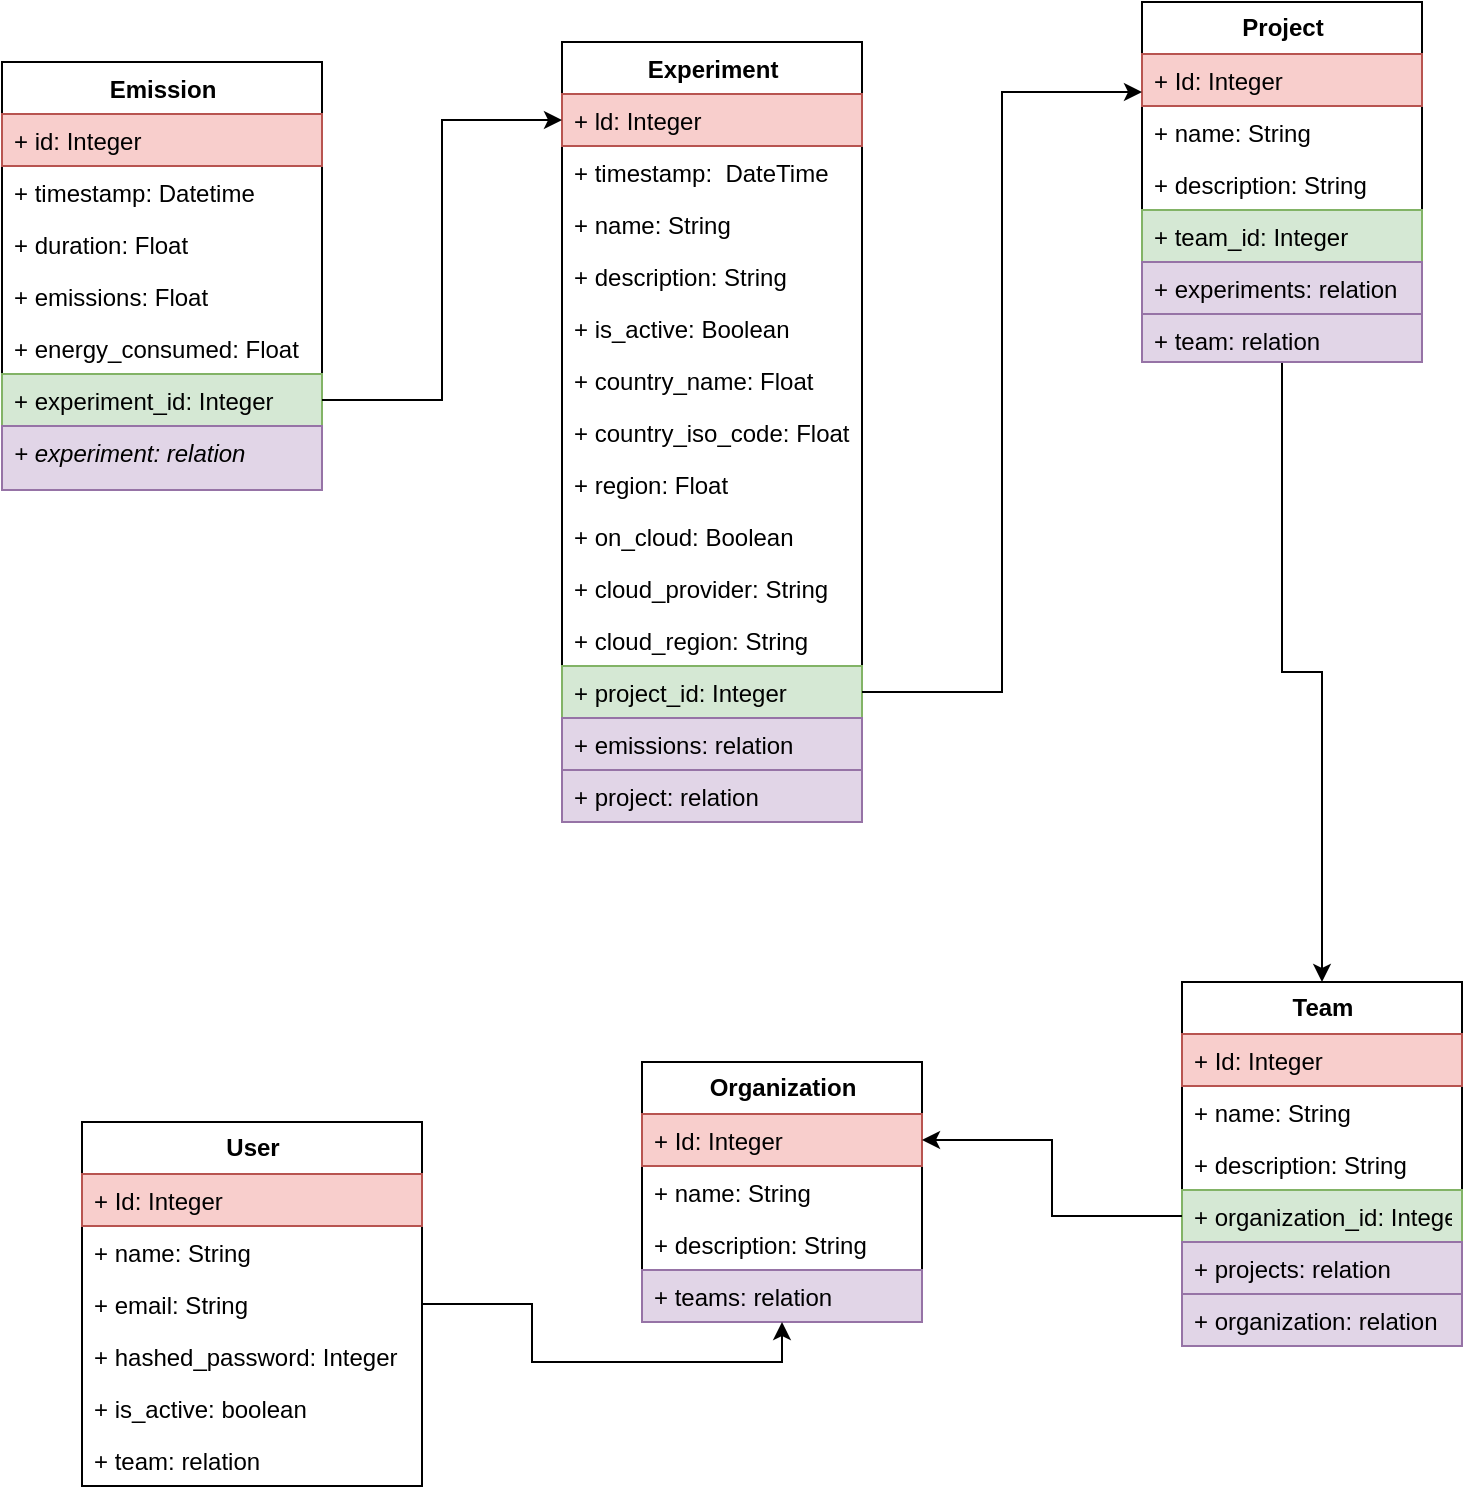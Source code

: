 <mxfile version="14.6.9" type="device"><diagram id="ZF9dBY1xE4l0ZSfZYv4U" name="Page-1"><mxGraphModel dx="830" dy="865" grid="1" gridSize="10" guides="1" tooltips="1" connect="1" arrows="1" fold="1" page="1" pageScale="1" pageWidth="827" pageHeight="1169" math="0" shadow="0"><root><mxCell id="0"/><mxCell id="1" parent="0"/><mxCell id="iTJgfSc6YpJaXkmjZbrg-55" value="Emission" style="swimlane;fontStyle=1;align=center;verticalAlign=top;childLayout=stackLayout;horizontal=1;startSize=26;horizontalStack=0;resizeParent=1;resizeParentMax=0;resizeLast=0;collapsible=1;marginBottom=0;html=1;" parent="1" vertex="1"><mxGeometry x="40" y="160" width="160" height="214" as="geometry"/></mxCell><mxCell id="iTJgfSc6YpJaXkmjZbrg-71" value="+ id: Integer&#xa;" style="text;strokeColor=#b85450;fillColor=#f8cecc;align=left;verticalAlign=top;spacingLeft=4;spacingRight=4;overflow=hidden;rotatable=0;points=[[0,0.5],[1,0.5]];portConstraint=eastwest;" parent="iTJgfSc6YpJaXkmjZbrg-55" vertex="1"><mxGeometry y="26" width="160" height="26" as="geometry"/></mxCell><mxCell id="iTJgfSc6YpJaXkmjZbrg-72" value="+ timestamp: Datetime&#xa;" style="text;strokeColor=none;fillColor=none;align=left;verticalAlign=top;spacingLeft=4;spacingRight=4;overflow=hidden;rotatable=0;points=[[0,0.5],[1,0.5]];portConstraint=eastwest;" parent="iTJgfSc6YpJaXkmjZbrg-55" vertex="1"><mxGeometry y="52" width="160" height="26" as="geometry"/></mxCell><mxCell id="iTJgfSc6YpJaXkmjZbrg-73" value="+ duration: Float&#xa;" style="text;strokeColor=none;fillColor=none;align=left;verticalAlign=top;spacingLeft=4;spacingRight=4;overflow=hidden;rotatable=0;points=[[0,0.5],[1,0.5]];portConstraint=eastwest;" parent="iTJgfSc6YpJaXkmjZbrg-55" vertex="1"><mxGeometry y="78" width="160" height="26" as="geometry"/></mxCell><mxCell id="iTJgfSc6YpJaXkmjZbrg-75" value="+ emissions: Float&#xa;" style="text;strokeColor=none;fillColor=none;align=left;verticalAlign=top;spacingLeft=4;spacingRight=4;overflow=hidden;rotatable=0;points=[[0,0.5],[1,0.5]];portConstraint=eastwest;" parent="iTJgfSc6YpJaXkmjZbrg-55" vertex="1"><mxGeometry y="104" width="160" height="26" as="geometry"/></mxCell><mxCell id="iTJgfSc6YpJaXkmjZbrg-76" value="+ energy_consumed: Float&#xa;" style="text;strokeColor=none;fillColor=none;align=left;verticalAlign=top;spacingLeft=4;spacingRight=4;overflow=hidden;rotatable=0;points=[[0,0.5],[1,0.5]];portConstraint=eastwest;" parent="iTJgfSc6YpJaXkmjZbrg-55" vertex="1"><mxGeometry y="130" width="160" height="26" as="geometry"/></mxCell><mxCell id="iTJgfSc6YpJaXkmjZbrg-82" value="+ experiment_id: Integer&#xa;" style="text;strokeColor=#82b366;fillColor=#d5e8d4;align=left;verticalAlign=top;spacingLeft=4;spacingRight=4;overflow=hidden;rotatable=0;points=[[0,0.5],[1,0.5]];portConstraint=eastwest;" parent="iTJgfSc6YpJaXkmjZbrg-55" vertex="1"><mxGeometry y="156" width="160" height="26" as="geometry"/></mxCell><mxCell id="iTJgfSc6YpJaXkmjZbrg-56" value="+ experiment: relation&#xa;" style="text;strokeColor=#9673a6;fillColor=#e1d5e7;align=left;verticalAlign=top;spacingLeft=4;spacingRight=4;overflow=hidden;rotatable=0;points=[[0,0.5],[1,0.5]];portConstraint=eastwest;fontStyle=2" parent="iTJgfSc6YpJaXkmjZbrg-55" vertex="1"><mxGeometry y="182" width="160" height="32" as="geometry"/></mxCell><mxCell id="iTJgfSc6YpJaXkmjZbrg-59" value="Experiment" style="swimlane;fontStyle=1;align=center;verticalAlign=top;childLayout=stackLayout;horizontal=1;startSize=26;horizontalStack=0;resizeParent=1;resizeParentMax=0;resizeLast=0;collapsible=1;marginBottom=0;html=1;" parent="1" vertex="1"><mxGeometry x="320" y="150" width="150" height="390" as="geometry"><mxRectangle x="320" y="227" width="100" height="26" as="alternateBounds"/></mxGeometry></mxCell><mxCell id="iTJgfSc6YpJaXkmjZbrg-83" value="+ ld: Integer" style="text;strokeColor=#b85450;fillColor=#f8cecc;align=left;verticalAlign=top;spacingLeft=4;spacingRight=4;overflow=hidden;rotatable=0;points=[[0,0.5],[1,0.5]];portConstraint=eastwest;" parent="iTJgfSc6YpJaXkmjZbrg-59" vertex="1"><mxGeometry y="26" width="150" height="26" as="geometry"/></mxCell><mxCell id="iTJgfSc6YpJaXkmjZbrg-84" value="+ timestamp:  DateTime" style="text;strokeColor=none;fillColor=none;align=left;verticalAlign=top;spacingLeft=4;spacingRight=4;overflow=hidden;rotatable=0;points=[[0,0.5],[1,0.5]];portConstraint=eastwest;" parent="iTJgfSc6YpJaXkmjZbrg-59" vertex="1"><mxGeometry y="52" width="150" height="26" as="geometry"/></mxCell><mxCell id="iTJgfSc6YpJaXkmjZbrg-85" value="+ name: String" style="text;strokeColor=none;fillColor=none;align=left;verticalAlign=top;spacingLeft=4;spacingRight=4;overflow=hidden;rotatable=0;points=[[0,0.5],[1,0.5]];portConstraint=eastwest;" parent="iTJgfSc6YpJaXkmjZbrg-59" vertex="1"><mxGeometry y="78" width="150" height="26" as="geometry"/></mxCell><mxCell id="iTJgfSc6YpJaXkmjZbrg-86" value="+ description: String" style="text;strokeColor=none;fillColor=none;align=left;verticalAlign=top;spacingLeft=4;spacingRight=4;overflow=hidden;rotatable=0;points=[[0,0.5],[1,0.5]];portConstraint=eastwest;" parent="iTJgfSc6YpJaXkmjZbrg-59" vertex="1"><mxGeometry y="104" width="150" height="26" as="geometry"/></mxCell><mxCell id="iTJgfSc6YpJaXkmjZbrg-87" value="+ is_active: Boolean" style="text;strokeColor=none;fillColor=none;align=left;verticalAlign=top;spacingLeft=4;spacingRight=4;overflow=hidden;rotatable=0;points=[[0,0.5],[1,0.5]];portConstraint=eastwest;" parent="iTJgfSc6YpJaXkmjZbrg-59" vertex="1"><mxGeometry y="130" width="150" height="26" as="geometry"/></mxCell><mxCell id="EQhQBkvStPHsPoZIv05L-4" value="+ country_name: Float" style="text;strokeColor=none;fillColor=none;align=left;verticalAlign=top;spacingLeft=4;spacingRight=4;overflow=hidden;rotatable=0;points=[[0,0.5],[1,0.5]];portConstraint=eastwest;" vertex="1" parent="iTJgfSc6YpJaXkmjZbrg-59"><mxGeometry y="156" width="150" height="26" as="geometry"/></mxCell><mxCell id="EQhQBkvStPHsPoZIv05L-5" value="+ country_iso_code: Float" style="text;strokeColor=none;fillColor=none;align=left;verticalAlign=top;spacingLeft=4;spacingRight=4;overflow=hidden;rotatable=0;points=[[0,0.5],[1,0.5]];portConstraint=eastwest;" vertex="1" parent="iTJgfSc6YpJaXkmjZbrg-59"><mxGeometry y="182" width="150" height="26" as="geometry"/></mxCell><mxCell id="EQhQBkvStPHsPoZIv05L-6" value="+ region: Float" style="text;strokeColor=none;fillColor=none;align=left;verticalAlign=top;spacingLeft=4;spacingRight=4;overflow=hidden;rotatable=0;points=[[0,0.5],[1,0.5]];portConstraint=eastwest;" vertex="1" parent="iTJgfSc6YpJaXkmjZbrg-59"><mxGeometry y="208" width="150" height="26" as="geometry"/></mxCell><mxCell id="EQhQBkvStPHsPoZIv05L-1" value="+ on_cloud: Boolean" style="text;strokeColor=none;fillColor=none;align=left;verticalAlign=top;spacingLeft=4;spacingRight=4;overflow=hidden;rotatable=0;points=[[0,0.5],[1,0.5]];portConstraint=eastwest;" vertex="1" parent="iTJgfSc6YpJaXkmjZbrg-59"><mxGeometry y="234" width="150" height="26" as="geometry"/></mxCell><mxCell id="EQhQBkvStPHsPoZIv05L-2" value="+ cloud_provider: String" style="text;strokeColor=none;fillColor=none;align=left;verticalAlign=top;spacingLeft=4;spacingRight=4;overflow=hidden;rotatable=0;points=[[0,0.5],[1,0.5]];portConstraint=eastwest;" vertex="1" parent="iTJgfSc6YpJaXkmjZbrg-59"><mxGeometry y="260" width="150" height="26" as="geometry"/></mxCell><mxCell id="EQhQBkvStPHsPoZIv05L-3" value="+ cloud_region: String" style="text;strokeColor=none;fillColor=none;align=left;verticalAlign=top;spacingLeft=4;spacingRight=4;overflow=hidden;rotatable=0;points=[[0,0.5],[1,0.5]];portConstraint=eastwest;" vertex="1" parent="iTJgfSc6YpJaXkmjZbrg-59"><mxGeometry y="286" width="150" height="26" as="geometry"/></mxCell><mxCell id="iTJgfSc6YpJaXkmjZbrg-88" value="+ project_id: Integer" style="text;strokeColor=#82b366;fillColor=#d5e8d4;align=left;verticalAlign=top;spacingLeft=4;spacingRight=4;overflow=hidden;rotatable=0;points=[[0,0.5],[1,0.5]];portConstraint=eastwest;" parent="iTJgfSc6YpJaXkmjZbrg-59" vertex="1"><mxGeometry y="312" width="150" height="26" as="geometry"/></mxCell><mxCell id="iTJgfSc6YpJaXkmjZbrg-89" value="+ emissions: relation" style="text;strokeColor=#9673a6;fillColor=#e1d5e7;align=left;verticalAlign=top;spacingLeft=4;spacingRight=4;overflow=hidden;rotatable=0;points=[[0,0.5],[1,0.5]];portConstraint=eastwest;" parent="iTJgfSc6YpJaXkmjZbrg-59" vertex="1"><mxGeometry y="338" width="150" height="26" as="geometry"/></mxCell><mxCell id="iTJgfSc6YpJaXkmjZbrg-60" value="+ project: relation" style="text;strokeColor=#9673a6;fillColor=#e1d5e7;align=left;verticalAlign=top;spacingLeft=4;spacingRight=4;overflow=hidden;rotatable=0;points=[[0,0.5],[1,0.5]];portConstraint=eastwest;" parent="iTJgfSc6YpJaXkmjZbrg-59" vertex="1"><mxGeometry y="364" width="150" height="26" as="geometry"/></mxCell><mxCell id="EQhQBkvStPHsPoZIv05L-8" style="edgeStyle=orthogonalEdgeStyle;rounded=0;orthogonalLoop=1;jettySize=auto;html=1;" edge="1" parent="1" source="iTJgfSc6YpJaXkmjZbrg-95" target="iTJgfSc6YpJaXkmjZbrg-126"><mxGeometry relative="1" as="geometry"/></mxCell><mxCell id="iTJgfSc6YpJaXkmjZbrg-95" value="&lt;b&gt;Project&lt;/b&gt;" style="swimlane;fontStyle=0;childLayout=stackLayout;horizontal=1;startSize=26;fillColor=none;horizontalStack=0;resizeParent=1;resizeParentMax=0;resizeLast=0;collapsible=1;marginBottom=0;html=1;" parent="1" vertex="1"><mxGeometry x="610" y="130" width="140" height="180" as="geometry"><mxRectangle x="620" y="240" width="90" height="26" as="alternateBounds"/></mxGeometry></mxCell><mxCell id="iTJgfSc6YpJaXkmjZbrg-96" value="+ Id: Integer" style="text;strokeColor=#b85450;fillColor=#f8cecc;align=left;verticalAlign=top;spacingLeft=4;spacingRight=4;overflow=hidden;rotatable=0;points=[[0,0.5],[1,0.5]];portConstraint=eastwest;" parent="iTJgfSc6YpJaXkmjZbrg-95" vertex="1"><mxGeometry y="26" width="140" height="26" as="geometry"/></mxCell><mxCell id="iTJgfSc6YpJaXkmjZbrg-97" value="+ name: String" style="text;strokeColor=none;fillColor=none;align=left;verticalAlign=top;spacingLeft=4;spacingRight=4;overflow=hidden;rotatable=0;points=[[0,0.5],[1,0.5]];portConstraint=eastwest;" parent="iTJgfSc6YpJaXkmjZbrg-95" vertex="1"><mxGeometry y="52" width="140" height="26" as="geometry"/></mxCell><mxCell id="iTJgfSc6YpJaXkmjZbrg-100" value="+ description: String" style="text;strokeColor=none;fillColor=none;align=left;verticalAlign=top;spacingLeft=4;spacingRight=4;overflow=hidden;rotatable=0;points=[[0,0.5],[1,0.5]];portConstraint=eastwest;" parent="iTJgfSc6YpJaXkmjZbrg-95" vertex="1"><mxGeometry y="78" width="140" height="26" as="geometry"/></mxCell><mxCell id="iTJgfSc6YpJaXkmjZbrg-99" value="+ team_id: Integer" style="text;strokeColor=#82b366;fillColor=#d5e8d4;align=left;verticalAlign=top;spacingLeft=4;spacingRight=4;overflow=hidden;rotatable=0;points=[[0,0.5],[1,0.5]];portConstraint=eastwest;" parent="iTJgfSc6YpJaXkmjZbrg-95" vertex="1"><mxGeometry y="104" width="140" height="26" as="geometry"/></mxCell><mxCell id="iTJgfSc6YpJaXkmjZbrg-125" value="+ experiments: relation" style="text;strokeColor=#9673a6;fillColor=#e1d5e7;align=left;verticalAlign=top;spacingLeft=4;spacingRight=4;overflow=hidden;rotatable=0;points=[[0,0.5],[1,0.5]];portConstraint=eastwest;" parent="iTJgfSc6YpJaXkmjZbrg-95" vertex="1"><mxGeometry y="130" width="140" height="26" as="geometry"/></mxCell><mxCell id="iTJgfSc6YpJaXkmjZbrg-98" value="+ team: relation" style="text;strokeColor=#9673a6;fillColor=#e1d5e7;align=left;verticalAlign=top;spacingLeft=4;spacingRight=4;overflow=hidden;rotatable=0;points=[[0,0.5],[1,0.5]];portConstraint=eastwest;" parent="iTJgfSc6YpJaXkmjZbrg-95" vertex="1"><mxGeometry y="156" width="140" height="24" as="geometry"/></mxCell><mxCell id="iTJgfSc6YpJaXkmjZbrg-126" value="&lt;b&gt;Team&lt;/b&gt;" style="swimlane;fontStyle=0;childLayout=stackLayout;horizontal=1;startSize=26;fillColor=none;horizontalStack=0;resizeParent=1;resizeParentMax=0;resizeLast=0;collapsible=1;marginBottom=0;html=1;" parent="1" vertex="1"><mxGeometry x="630" y="620" width="140" height="182" as="geometry"><mxRectangle x="620" y="240" width="90" height="26" as="alternateBounds"/></mxGeometry></mxCell><mxCell id="iTJgfSc6YpJaXkmjZbrg-127" value="+ Id: Integer" style="text;strokeColor=#b85450;fillColor=#f8cecc;align=left;verticalAlign=top;spacingLeft=4;spacingRight=4;overflow=hidden;rotatable=0;points=[[0,0.5],[1,0.5]];portConstraint=eastwest;" parent="iTJgfSc6YpJaXkmjZbrg-126" vertex="1"><mxGeometry y="26" width="140" height="26" as="geometry"/></mxCell><mxCell id="iTJgfSc6YpJaXkmjZbrg-128" value="+ name: String" style="text;strokeColor=none;fillColor=none;align=left;verticalAlign=top;spacingLeft=4;spacingRight=4;overflow=hidden;rotatable=0;points=[[0,0.5],[1,0.5]];portConstraint=eastwest;" parent="iTJgfSc6YpJaXkmjZbrg-126" vertex="1"><mxGeometry y="52" width="140" height="26" as="geometry"/></mxCell><mxCell id="iTJgfSc6YpJaXkmjZbrg-129" value="+ description: String" style="text;strokeColor=none;fillColor=none;align=left;verticalAlign=top;spacingLeft=4;spacingRight=4;overflow=hidden;rotatable=0;points=[[0,0.5],[1,0.5]];portConstraint=eastwest;" parent="iTJgfSc6YpJaXkmjZbrg-126" vertex="1"><mxGeometry y="78" width="140" height="26" as="geometry"/></mxCell><mxCell id="iTJgfSc6YpJaXkmjZbrg-130" value="+ organization_id: Integer" style="text;strokeColor=#82b366;fillColor=#d5e8d4;align=left;verticalAlign=top;spacingLeft=4;spacingRight=4;overflow=hidden;rotatable=0;points=[[0,0.5],[1,0.5]];portConstraint=eastwest;" parent="iTJgfSc6YpJaXkmjZbrg-126" vertex="1"><mxGeometry y="104" width="140" height="26" as="geometry"/></mxCell><mxCell id="iTJgfSc6YpJaXkmjZbrg-131" value="+ projects: relation" style="text;strokeColor=#9673a6;fillColor=#e1d5e7;align=left;verticalAlign=top;spacingLeft=4;spacingRight=4;overflow=hidden;rotatable=0;points=[[0,0.5],[1,0.5]];portConstraint=eastwest;" parent="iTJgfSc6YpJaXkmjZbrg-126" vertex="1"><mxGeometry y="130" width="140" height="26" as="geometry"/></mxCell><mxCell id="iTJgfSc6YpJaXkmjZbrg-132" value="+ organization: relation" style="text;strokeColor=#9673a6;fillColor=#e1d5e7;align=left;verticalAlign=top;spacingLeft=4;spacingRight=4;overflow=hidden;rotatable=0;points=[[0,0.5],[1,0.5]];portConstraint=eastwest;" parent="iTJgfSc6YpJaXkmjZbrg-126" vertex="1"><mxGeometry y="156" width="140" height="26" as="geometry"/></mxCell><mxCell id="iTJgfSc6YpJaXkmjZbrg-133" value="&lt;b&gt;Organization&lt;/b&gt;" style="swimlane;fontStyle=0;childLayout=stackLayout;horizontal=1;startSize=26;fillColor=none;horizontalStack=0;resizeParent=1;resizeParentMax=0;resizeLast=0;collapsible=1;marginBottom=0;html=1;" parent="1" vertex="1"><mxGeometry x="360" y="660" width="140" height="130" as="geometry"><mxRectangle x="620" y="240" width="90" height="26" as="alternateBounds"/></mxGeometry></mxCell><mxCell id="iTJgfSc6YpJaXkmjZbrg-134" value="+ Id: Integer" style="text;strokeColor=#b85450;fillColor=#f8cecc;align=left;verticalAlign=top;spacingLeft=4;spacingRight=4;overflow=hidden;rotatable=0;points=[[0,0.5],[1,0.5]];portConstraint=eastwest;" parent="iTJgfSc6YpJaXkmjZbrg-133" vertex="1"><mxGeometry y="26" width="140" height="26" as="geometry"/></mxCell><mxCell id="iTJgfSc6YpJaXkmjZbrg-135" value="+ name: String" style="text;strokeColor=none;fillColor=none;align=left;verticalAlign=top;spacingLeft=4;spacingRight=4;overflow=hidden;rotatable=0;points=[[0,0.5],[1,0.5]];portConstraint=eastwest;" parent="iTJgfSc6YpJaXkmjZbrg-133" vertex="1"><mxGeometry y="52" width="140" height="26" as="geometry"/></mxCell><mxCell id="iTJgfSc6YpJaXkmjZbrg-136" value="+ description: String" style="text;strokeColor=none;fillColor=none;align=left;verticalAlign=top;spacingLeft=4;spacingRight=4;overflow=hidden;rotatable=0;points=[[0,0.5],[1,0.5]];portConstraint=eastwest;" parent="iTJgfSc6YpJaXkmjZbrg-133" vertex="1"><mxGeometry y="78" width="140" height="26" as="geometry"/></mxCell><mxCell id="iTJgfSc6YpJaXkmjZbrg-137" value="+ teams: relation" style="text;strokeColor=#9673a6;fillColor=#e1d5e7;align=left;verticalAlign=top;spacingLeft=4;spacingRight=4;overflow=hidden;rotatable=0;points=[[0,0.5],[1,0.5]];portConstraint=eastwest;" parent="iTJgfSc6YpJaXkmjZbrg-133" vertex="1"><mxGeometry y="104" width="140" height="26" as="geometry"/></mxCell><mxCell id="EQhQBkvStPHsPoZIv05L-11" style="edgeStyle=orthogonalEdgeStyle;rounded=0;orthogonalLoop=1;jettySize=auto;html=1;entryX=0.5;entryY=1;entryDx=0;entryDy=0;" edge="1" parent="1" source="iTJgfSc6YpJaXkmjZbrg-140" target="iTJgfSc6YpJaXkmjZbrg-133"><mxGeometry relative="1" as="geometry"/></mxCell><mxCell id="iTJgfSc6YpJaXkmjZbrg-140" value="&lt;b&gt;User&lt;/b&gt;" style="swimlane;fontStyle=0;childLayout=stackLayout;horizontal=1;startSize=26;fillColor=none;horizontalStack=0;resizeParent=1;resizeParentMax=0;resizeLast=0;collapsible=1;marginBottom=0;html=1;" parent="1" vertex="1"><mxGeometry x="80" y="690" width="170" height="182" as="geometry"><mxRectangle x="620" y="240" width="90" height="26" as="alternateBounds"/></mxGeometry></mxCell><mxCell id="iTJgfSc6YpJaXkmjZbrg-141" value="+ Id: Integer" style="text;strokeColor=#b85450;fillColor=#f8cecc;align=left;verticalAlign=top;spacingLeft=4;spacingRight=4;overflow=hidden;rotatable=0;points=[[0,0.5],[1,0.5]];portConstraint=eastwest;" parent="iTJgfSc6YpJaXkmjZbrg-140" vertex="1"><mxGeometry y="26" width="170" height="26" as="geometry"/></mxCell><mxCell id="iTJgfSc6YpJaXkmjZbrg-142" value="+ name: String" style="text;strokeColor=none;fillColor=none;align=left;verticalAlign=top;spacingLeft=4;spacingRight=4;overflow=hidden;rotatable=0;points=[[0,0.5],[1,0.5]];portConstraint=eastwest;" parent="iTJgfSc6YpJaXkmjZbrg-140" vertex="1"><mxGeometry y="52" width="170" height="26" as="geometry"/></mxCell><mxCell id="iTJgfSc6YpJaXkmjZbrg-143" value="+ email: String" style="text;strokeColor=none;fillColor=none;align=left;verticalAlign=top;spacingLeft=4;spacingRight=4;overflow=hidden;rotatable=0;points=[[0,0.5],[1,0.5]];portConstraint=eastwest;" parent="iTJgfSc6YpJaXkmjZbrg-140" vertex="1"><mxGeometry y="78" width="170" height="26" as="geometry"/></mxCell><mxCell id="iTJgfSc6YpJaXkmjZbrg-144" value="+ hashed_password: Integer" style="text;strokeColor=none;fillColor=none;align=left;verticalAlign=top;spacingLeft=4;spacingRight=4;overflow=hidden;rotatable=0;points=[[0,0.5],[1,0.5]];portConstraint=eastwest;" parent="iTJgfSc6YpJaXkmjZbrg-140" vertex="1"><mxGeometry y="104" width="170" height="26" as="geometry"/></mxCell><mxCell id="iTJgfSc6YpJaXkmjZbrg-145" value="+ is_active: boolean" style="text;strokeColor=none;fillColor=none;align=left;verticalAlign=top;spacingLeft=4;spacingRight=4;overflow=hidden;rotatable=0;points=[[0,0.5],[1,0.5]];portConstraint=eastwest;" parent="iTJgfSc6YpJaXkmjZbrg-140" vertex="1"><mxGeometry y="130" width="170" height="26" as="geometry"/></mxCell><mxCell id="iTJgfSc6YpJaXkmjZbrg-146" value="+ team: relation" style="text;strokeColor=none;fillColor=none;align=left;verticalAlign=top;spacingLeft=4;spacingRight=4;overflow=hidden;rotatable=0;points=[[0,0.5],[1,0.5]];portConstraint=eastwest;" parent="iTJgfSc6YpJaXkmjZbrg-140" vertex="1"><mxGeometry y="156" width="170" height="26" as="geometry"/></mxCell><mxCell id="iTJgfSc6YpJaXkmjZbrg-148" style="edgeStyle=orthogonalEdgeStyle;rounded=0;orthogonalLoop=1;jettySize=auto;html=1;entryX=0;entryY=0.25;entryDx=0;entryDy=0;" parent="1" source="iTJgfSc6YpJaXkmjZbrg-88" target="iTJgfSc6YpJaXkmjZbrg-95" edge="1"><mxGeometry relative="1" as="geometry"/></mxCell><mxCell id="iTJgfSc6YpJaXkmjZbrg-149" style="edgeStyle=orthogonalEdgeStyle;rounded=0;orthogonalLoop=1;jettySize=auto;html=1;entryX=0;entryY=0.5;entryDx=0;entryDy=0;" parent="1" source="iTJgfSc6YpJaXkmjZbrg-82" target="iTJgfSc6YpJaXkmjZbrg-83" edge="1"><mxGeometry relative="1" as="geometry"/></mxCell><mxCell id="iTJgfSc6YpJaXkmjZbrg-152" style="edgeStyle=orthogonalEdgeStyle;rounded=0;orthogonalLoop=1;jettySize=auto;html=1;" parent="1" source="iTJgfSc6YpJaXkmjZbrg-130" target="iTJgfSc6YpJaXkmjZbrg-134" edge="1"><mxGeometry relative="1" as="geometry"/></mxCell></root></mxGraphModel></diagram></mxfile>
